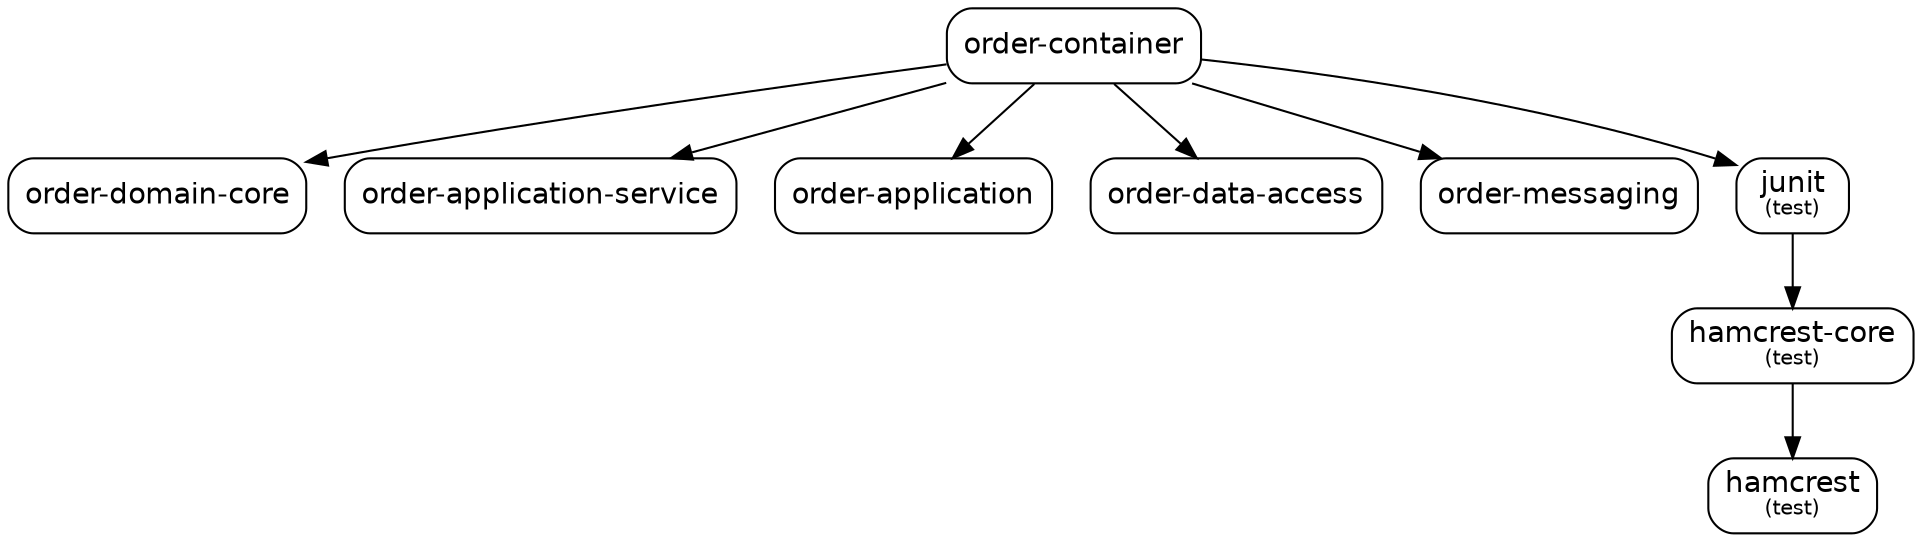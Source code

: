 digraph "order-container" {
  node [shape="box",style="rounded",fontname="Helvetica",fontsize="14"]
  edge [fontsize="10",fontname="Helvetica"]

  // Node Definitions:
  "com.food.ordering.system:order-container:jar"[label=<order-container>]
  "com.food.ordering.system:order-domain-core:jar"[label=<order-domain-core>]
  "com.food.ordering.system:order-application-service:jar"[label=<order-application-service>]
  "com.food.ordering.system:order-application:jar"[label=<order-application>]
  "com.food.ordering.system:order-data-access:jar"[label=<order-data-access>]
  "com.food.ordering.system:order-messaging:jar"[label=<order-messaging>]
  "org.hamcrest:hamcrest-core:jar"[label=<hamcrest-core<font point-size="10"><br/>(test)</font>>]
  "org.hamcrest:hamcrest:jar"[label=<hamcrest<font point-size="10"><br/>(test)</font>>]
  "junit:junit:jar"[label=<junit<font point-size="10"><br/>(test)</font>>]

  // Edge Definitions:
  "com.food.ordering.system:order-container:jar" -> "com.food.ordering.system:order-domain-core:jar"
  "com.food.ordering.system:order-container:jar" -> "com.food.ordering.system:order-application-service:jar"
  "com.food.ordering.system:order-container:jar" -> "com.food.ordering.system:order-application:jar"
  "com.food.ordering.system:order-container:jar" -> "com.food.ordering.system:order-data-access:jar"
  "com.food.ordering.system:order-container:jar" -> "com.food.ordering.system:order-messaging:jar"
  "org.hamcrest:hamcrest-core:jar" -> "org.hamcrest:hamcrest:jar"
  "junit:junit:jar" -> "org.hamcrest:hamcrest-core:jar"
  "com.food.ordering.system:order-container:jar" -> "junit:junit:jar"
}